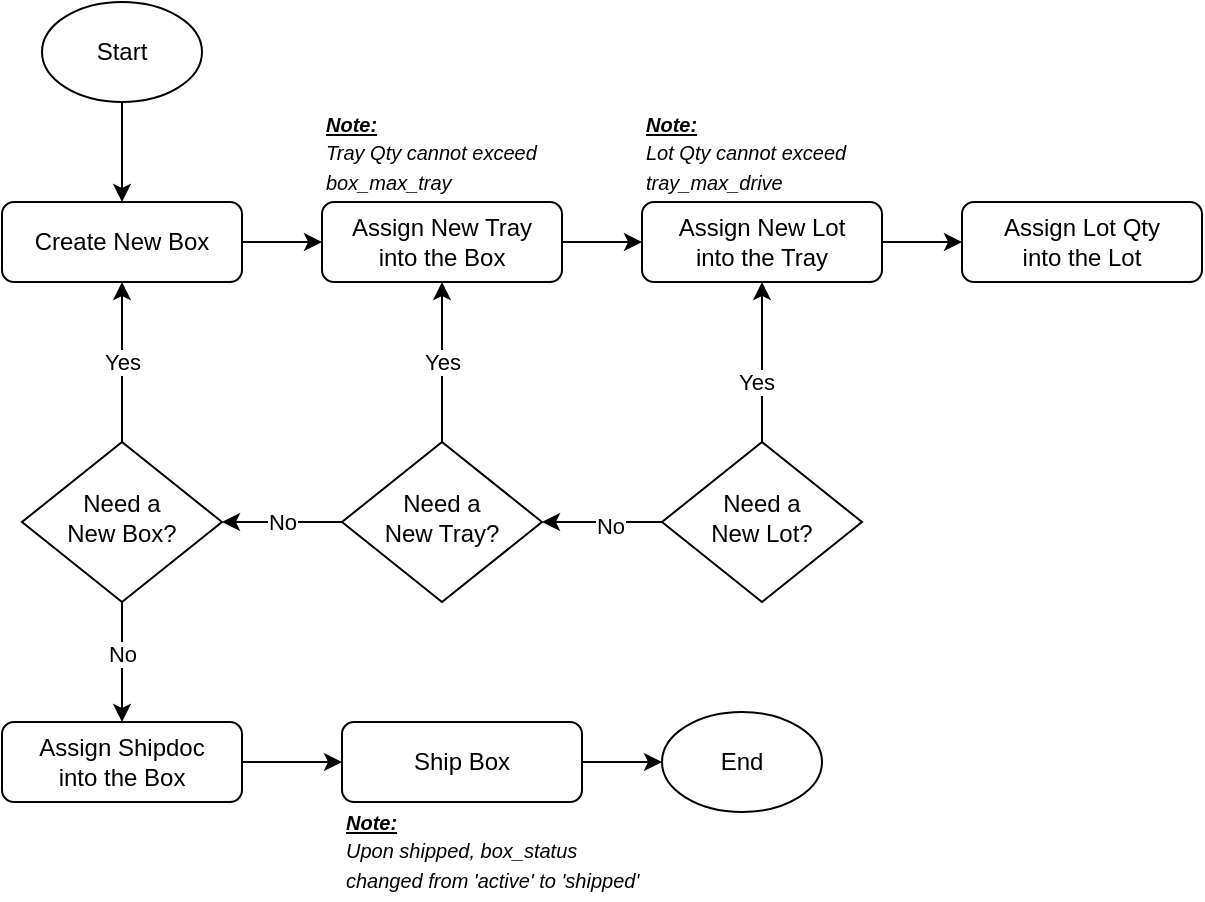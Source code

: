 <mxfile version="22.1.0" type="device">
  <diagram id="C5RBs43oDa-KdzZeNtuy" name="Page-1">
    <mxGraphModel dx="1050" dy="581" grid="1" gridSize="10" guides="1" tooltips="1" connect="1" arrows="1" fold="1" page="1" pageScale="1" pageWidth="827" pageHeight="1169" math="0" shadow="0">
      <root>
        <mxCell id="WIyWlLk6GJQsqaUBKTNV-0" />
        <mxCell id="WIyWlLk6GJQsqaUBKTNV-1" parent="WIyWlLk6GJQsqaUBKTNV-0" />
        <mxCell id="1_PeUKzKMtI_XJAJoonI-5" value="" style="edgeStyle=orthogonalEdgeStyle;rounded=0;orthogonalLoop=1;jettySize=auto;html=1;" parent="WIyWlLk6GJQsqaUBKTNV-1" source="WIyWlLk6GJQsqaUBKTNV-3" target="1_PeUKzKMtI_XJAJoonI-1" edge="1">
          <mxGeometry relative="1" as="geometry" />
        </mxCell>
        <mxCell id="WIyWlLk6GJQsqaUBKTNV-3" value="Create New Box" style="rounded=1;whiteSpace=wrap;html=1;fontSize=12;glass=0;strokeWidth=1;shadow=0;" parent="WIyWlLk6GJQsqaUBKTNV-1" vertex="1">
          <mxGeometry x="80" y="140" width="120" height="40" as="geometry" />
        </mxCell>
        <mxCell id="1_PeUKzKMtI_XJAJoonI-12" value="Yes" style="edgeStyle=orthogonalEdgeStyle;rounded=0;orthogonalLoop=1;jettySize=auto;html=1;entryX=0.5;entryY=1;entryDx=0;entryDy=0;" parent="WIyWlLk6GJQsqaUBKTNV-1" source="WIyWlLk6GJQsqaUBKTNV-6" target="WIyWlLk6GJQsqaUBKTNV-3" edge="1">
          <mxGeometry relative="1" as="geometry" />
        </mxCell>
        <mxCell id="KvlJnRZCGA25DDCbRQvM-0" value="" style="edgeStyle=orthogonalEdgeStyle;rounded=0;orthogonalLoop=1;jettySize=auto;html=1;" edge="1" parent="WIyWlLk6GJQsqaUBKTNV-1" source="WIyWlLk6GJQsqaUBKTNV-6" target="1_PeUKzKMtI_XJAJoonI-23">
          <mxGeometry relative="1" as="geometry" />
        </mxCell>
        <mxCell id="KvlJnRZCGA25DDCbRQvM-1" value="No" style="edgeLabel;html=1;align=center;verticalAlign=middle;resizable=0;points=[];" vertex="1" connectable="0" parent="KvlJnRZCGA25DDCbRQvM-0">
          <mxGeometry x="-0.133" relative="1" as="geometry">
            <mxPoint as="offset" />
          </mxGeometry>
        </mxCell>
        <mxCell id="WIyWlLk6GJQsqaUBKTNV-6" value="Need a &lt;br&gt;New Box?" style="rhombus;whiteSpace=wrap;html=1;shadow=0;fontFamily=Helvetica;fontSize=12;align=center;strokeWidth=1;spacing=6;spacingTop=-4;" parent="WIyWlLk6GJQsqaUBKTNV-1" vertex="1">
          <mxGeometry x="90" y="260" width="100" height="80" as="geometry" />
        </mxCell>
        <mxCell id="1_PeUKzKMtI_XJAJoonI-8" value="" style="edgeStyle=orthogonalEdgeStyle;rounded=0;orthogonalLoop=1;jettySize=auto;html=1;" parent="WIyWlLk6GJQsqaUBKTNV-1" source="1_PeUKzKMtI_XJAJoonI-0" target="WIyWlLk6GJQsqaUBKTNV-3" edge="1">
          <mxGeometry relative="1" as="geometry" />
        </mxCell>
        <mxCell id="1_PeUKzKMtI_XJAJoonI-0" value="Start" style="ellipse;whiteSpace=wrap;html=1;" parent="WIyWlLk6GJQsqaUBKTNV-1" vertex="1">
          <mxGeometry x="100" y="40" width="80" height="50" as="geometry" />
        </mxCell>
        <mxCell id="1_PeUKzKMtI_XJAJoonI-6" value="" style="edgeStyle=orthogonalEdgeStyle;rounded=0;orthogonalLoop=1;jettySize=auto;html=1;" parent="WIyWlLk6GJQsqaUBKTNV-1" source="1_PeUKzKMtI_XJAJoonI-1" target="1_PeUKzKMtI_XJAJoonI-2" edge="1">
          <mxGeometry relative="1" as="geometry" />
        </mxCell>
        <mxCell id="1_PeUKzKMtI_XJAJoonI-1" value="Assign New Tray &lt;br&gt;into the Box" style="rounded=1;whiteSpace=wrap;html=1;fontSize=12;glass=0;strokeWidth=1;shadow=0;" parent="WIyWlLk6GJQsqaUBKTNV-1" vertex="1">
          <mxGeometry x="240" y="140" width="120" height="40" as="geometry" />
        </mxCell>
        <mxCell id="1_PeUKzKMtI_XJAJoonI-7" value="" style="edgeStyle=orthogonalEdgeStyle;rounded=0;orthogonalLoop=1;jettySize=auto;html=1;" parent="WIyWlLk6GJQsqaUBKTNV-1" source="1_PeUKzKMtI_XJAJoonI-2" target="1_PeUKzKMtI_XJAJoonI-3" edge="1">
          <mxGeometry relative="1" as="geometry" />
        </mxCell>
        <mxCell id="1_PeUKzKMtI_XJAJoonI-2" value="Assign New Lot&lt;br&gt;into the Tray" style="rounded=1;whiteSpace=wrap;html=1;fontSize=12;glass=0;strokeWidth=1;shadow=0;" parent="WIyWlLk6GJQsqaUBKTNV-1" vertex="1">
          <mxGeometry x="400" y="140" width="120" height="40" as="geometry" />
        </mxCell>
        <mxCell id="1_PeUKzKMtI_XJAJoonI-3" value="Assign Lot Qty&lt;br&gt;into the Lot" style="rounded=1;whiteSpace=wrap;html=1;fontSize=12;glass=0;strokeWidth=1;shadow=0;" parent="WIyWlLk6GJQsqaUBKTNV-1" vertex="1">
          <mxGeometry x="560" y="140" width="120" height="40" as="geometry" />
        </mxCell>
        <mxCell id="1_PeUKzKMtI_XJAJoonI-13" value="Yes" style="edgeStyle=orthogonalEdgeStyle;rounded=0;orthogonalLoop=1;jettySize=auto;html=1;" parent="WIyWlLk6GJQsqaUBKTNV-1" source="1_PeUKzKMtI_XJAJoonI-4" target="1_PeUKzKMtI_XJAJoonI-1" edge="1">
          <mxGeometry relative="1" as="geometry" />
        </mxCell>
        <mxCell id="1_PeUKzKMtI_XJAJoonI-14" value="No" style="edgeStyle=orthogonalEdgeStyle;rounded=0;orthogonalLoop=1;jettySize=auto;html=1;entryX=1;entryY=0.5;entryDx=0;entryDy=0;" parent="WIyWlLk6GJQsqaUBKTNV-1" source="1_PeUKzKMtI_XJAJoonI-4" target="WIyWlLk6GJQsqaUBKTNV-6" edge="1">
          <mxGeometry relative="1" as="geometry" />
        </mxCell>
        <mxCell id="1_PeUKzKMtI_XJAJoonI-4" value="Need a &lt;br&gt;New Tray?" style="rhombus;whiteSpace=wrap;html=1;shadow=0;fontFamily=Helvetica;fontSize=12;align=center;strokeWidth=1;spacing=6;spacingTop=-4;" parent="WIyWlLk6GJQsqaUBKTNV-1" vertex="1">
          <mxGeometry x="250" y="260" width="100" height="80" as="geometry" />
        </mxCell>
        <mxCell id="1_PeUKzKMtI_XJAJoonI-15" value="End" style="ellipse;whiteSpace=wrap;html=1;" parent="WIyWlLk6GJQsqaUBKTNV-1" vertex="1">
          <mxGeometry x="410" y="395" width="80" height="50" as="geometry" />
        </mxCell>
        <mxCell id="1_PeUKzKMtI_XJAJoonI-18" value="" style="edgeStyle=orthogonalEdgeStyle;rounded=0;orthogonalLoop=1;jettySize=auto;html=1;" parent="WIyWlLk6GJQsqaUBKTNV-1" source="1_PeUKzKMtI_XJAJoonI-17" target="1_PeUKzKMtI_XJAJoonI-4" edge="1">
          <mxGeometry relative="1" as="geometry" />
        </mxCell>
        <mxCell id="1_PeUKzKMtI_XJAJoonI-19" value="No" style="edgeLabel;html=1;align=center;verticalAlign=middle;resizable=0;points=[];" parent="1_PeUKzKMtI_XJAJoonI-18" vertex="1" connectable="0">
          <mxGeometry x="-0.127" y="2" relative="1" as="geometry">
            <mxPoint as="offset" />
          </mxGeometry>
        </mxCell>
        <mxCell id="1_PeUKzKMtI_XJAJoonI-20" value="" style="edgeStyle=orthogonalEdgeStyle;rounded=0;orthogonalLoop=1;jettySize=auto;html=1;" parent="WIyWlLk6GJQsqaUBKTNV-1" source="1_PeUKzKMtI_XJAJoonI-17" target="1_PeUKzKMtI_XJAJoonI-2" edge="1">
          <mxGeometry relative="1" as="geometry" />
        </mxCell>
        <mxCell id="1_PeUKzKMtI_XJAJoonI-21" value="Yes" style="edgeLabel;html=1;align=center;verticalAlign=middle;resizable=0;points=[];" parent="1_PeUKzKMtI_XJAJoonI-20" vertex="1" connectable="0">
          <mxGeometry x="-0.255" y="3" relative="1" as="geometry">
            <mxPoint as="offset" />
          </mxGeometry>
        </mxCell>
        <mxCell id="1_PeUKzKMtI_XJAJoonI-17" value="Need a &lt;br&gt;New Lot?" style="rhombus;whiteSpace=wrap;html=1;shadow=0;fontFamily=Helvetica;fontSize=12;align=center;strokeWidth=1;spacing=6;spacingTop=-4;" parent="WIyWlLk6GJQsqaUBKTNV-1" vertex="1">
          <mxGeometry x="410" y="260" width="100" height="80" as="geometry" />
        </mxCell>
        <mxCell id="KvlJnRZCGA25DDCbRQvM-2" value="" style="edgeStyle=orthogonalEdgeStyle;rounded=0;orthogonalLoop=1;jettySize=auto;html=1;" edge="1" parent="WIyWlLk6GJQsqaUBKTNV-1" source="1_PeUKzKMtI_XJAJoonI-23">
          <mxGeometry relative="1" as="geometry">
            <mxPoint x="250" y="420" as="targetPoint" />
          </mxGeometry>
        </mxCell>
        <mxCell id="1_PeUKzKMtI_XJAJoonI-23" value="Assign Shipdoc&lt;br&gt;into the Box" style="rounded=1;whiteSpace=wrap;html=1;fontSize=12;glass=0;strokeWidth=1;shadow=0;" parent="WIyWlLk6GJQsqaUBKTNV-1" vertex="1">
          <mxGeometry x="80" y="400" width="120" height="40" as="geometry" />
        </mxCell>
        <mxCell id="47lEi0kerC_UpEnarVsY-0" value="&lt;i&gt;&lt;font style=&quot;font-size: 10px;&quot;&gt;&lt;u style=&quot;&quot;&gt;&lt;b&gt;Note: &lt;/b&gt;&lt;/u&gt;&lt;br&gt;Tray Qty cannot exceed box_max_tray&lt;/font&gt;&lt;/i&gt;" style="text;html=1;strokeColor=none;fillColor=none;align=left;verticalAlign=middle;whiteSpace=wrap;rounded=0;" parent="WIyWlLk6GJQsqaUBKTNV-1" vertex="1">
          <mxGeometry x="240" y="90" width="120" height="50" as="geometry" />
        </mxCell>
        <mxCell id="47lEi0kerC_UpEnarVsY-1" value="&lt;i&gt;&lt;font style=&quot;font-size: 10px;&quot;&gt;&lt;u style=&quot;&quot;&gt;&lt;b&gt;Note: &lt;/b&gt;&lt;/u&gt;&lt;br&gt;Lot Qty cannot exceed tray_max_drive&lt;/font&gt;&lt;/i&gt;" style="text;html=1;strokeColor=none;fillColor=none;align=left;verticalAlign=middle;whiteSpace=wrap;rounded=0;" parent="WIyWlLk6GJQsqaUBKTNV-1" vertex="1">
          <mxGeometry x="400" y="90" width="120" height="50" as="geometry" />
        </mxCell>
        <mxCell id="47lEi0kerC_UpEnarVsY-2" value="&lt;i&gt;&lt;font style=&quot;font-size: 10px;&quot;&gt;&lt;u style=&quot;&quot;&gt;&lt;b&gt;Note: &lt;/b&gt;&lt;/u&gt;&lt;br&gt;Upon shipped, box_status changed from &#39;active&#39; to &#39;shipped&#39;&lt;br&gt;&lt;/font&gt;&lt;/i&gt;" style="text;html=1;strokeColor=none;fillColor=none;align=left;verticalAlign=middle;whiteSpace=wrap;rounded=0;" parent="WIyWlLk6GJQsqaUBKTNV-1" vertex="1">
          <mxGeometry x="250" y="439" width="150" height="50" as="geometry" />
        </mxCell>
        <mxCell id="47lEi0kerC_UpEnarVsY-7" value="" style="edgeStyle=orthogonalEdgeStyle;rounded=0;orthogonalLoop=1;jettySize=auto;html=1;" parent="WIyWlLk6GJQsqaUBKTNV-1" source="47lEi0kerC_UpEnarVsY-6" target="1_PeUKzKMtI_XJAJoonI-15" edge="1">
          <mxGeometry relative="1" as="geometry" />
        </mxCell>
        <mxCell id="47lEi0kerC_UpEnarVsY-6" value="Ship Box" style="rounded=1;whiteSpace=wrap;html=1;fontSize=12;glass=0;strokeWidth=1;shadow=0;" parent="WIyWlLk6GJQsqaUBKTNV-1" vertex="1">
          <mxGeometry x="250" y="400" width="120" height="40" as="geometry" />
        </mxCell>
      </root>
    </mxGraphModel>
  </diagram>
</mxfile>
